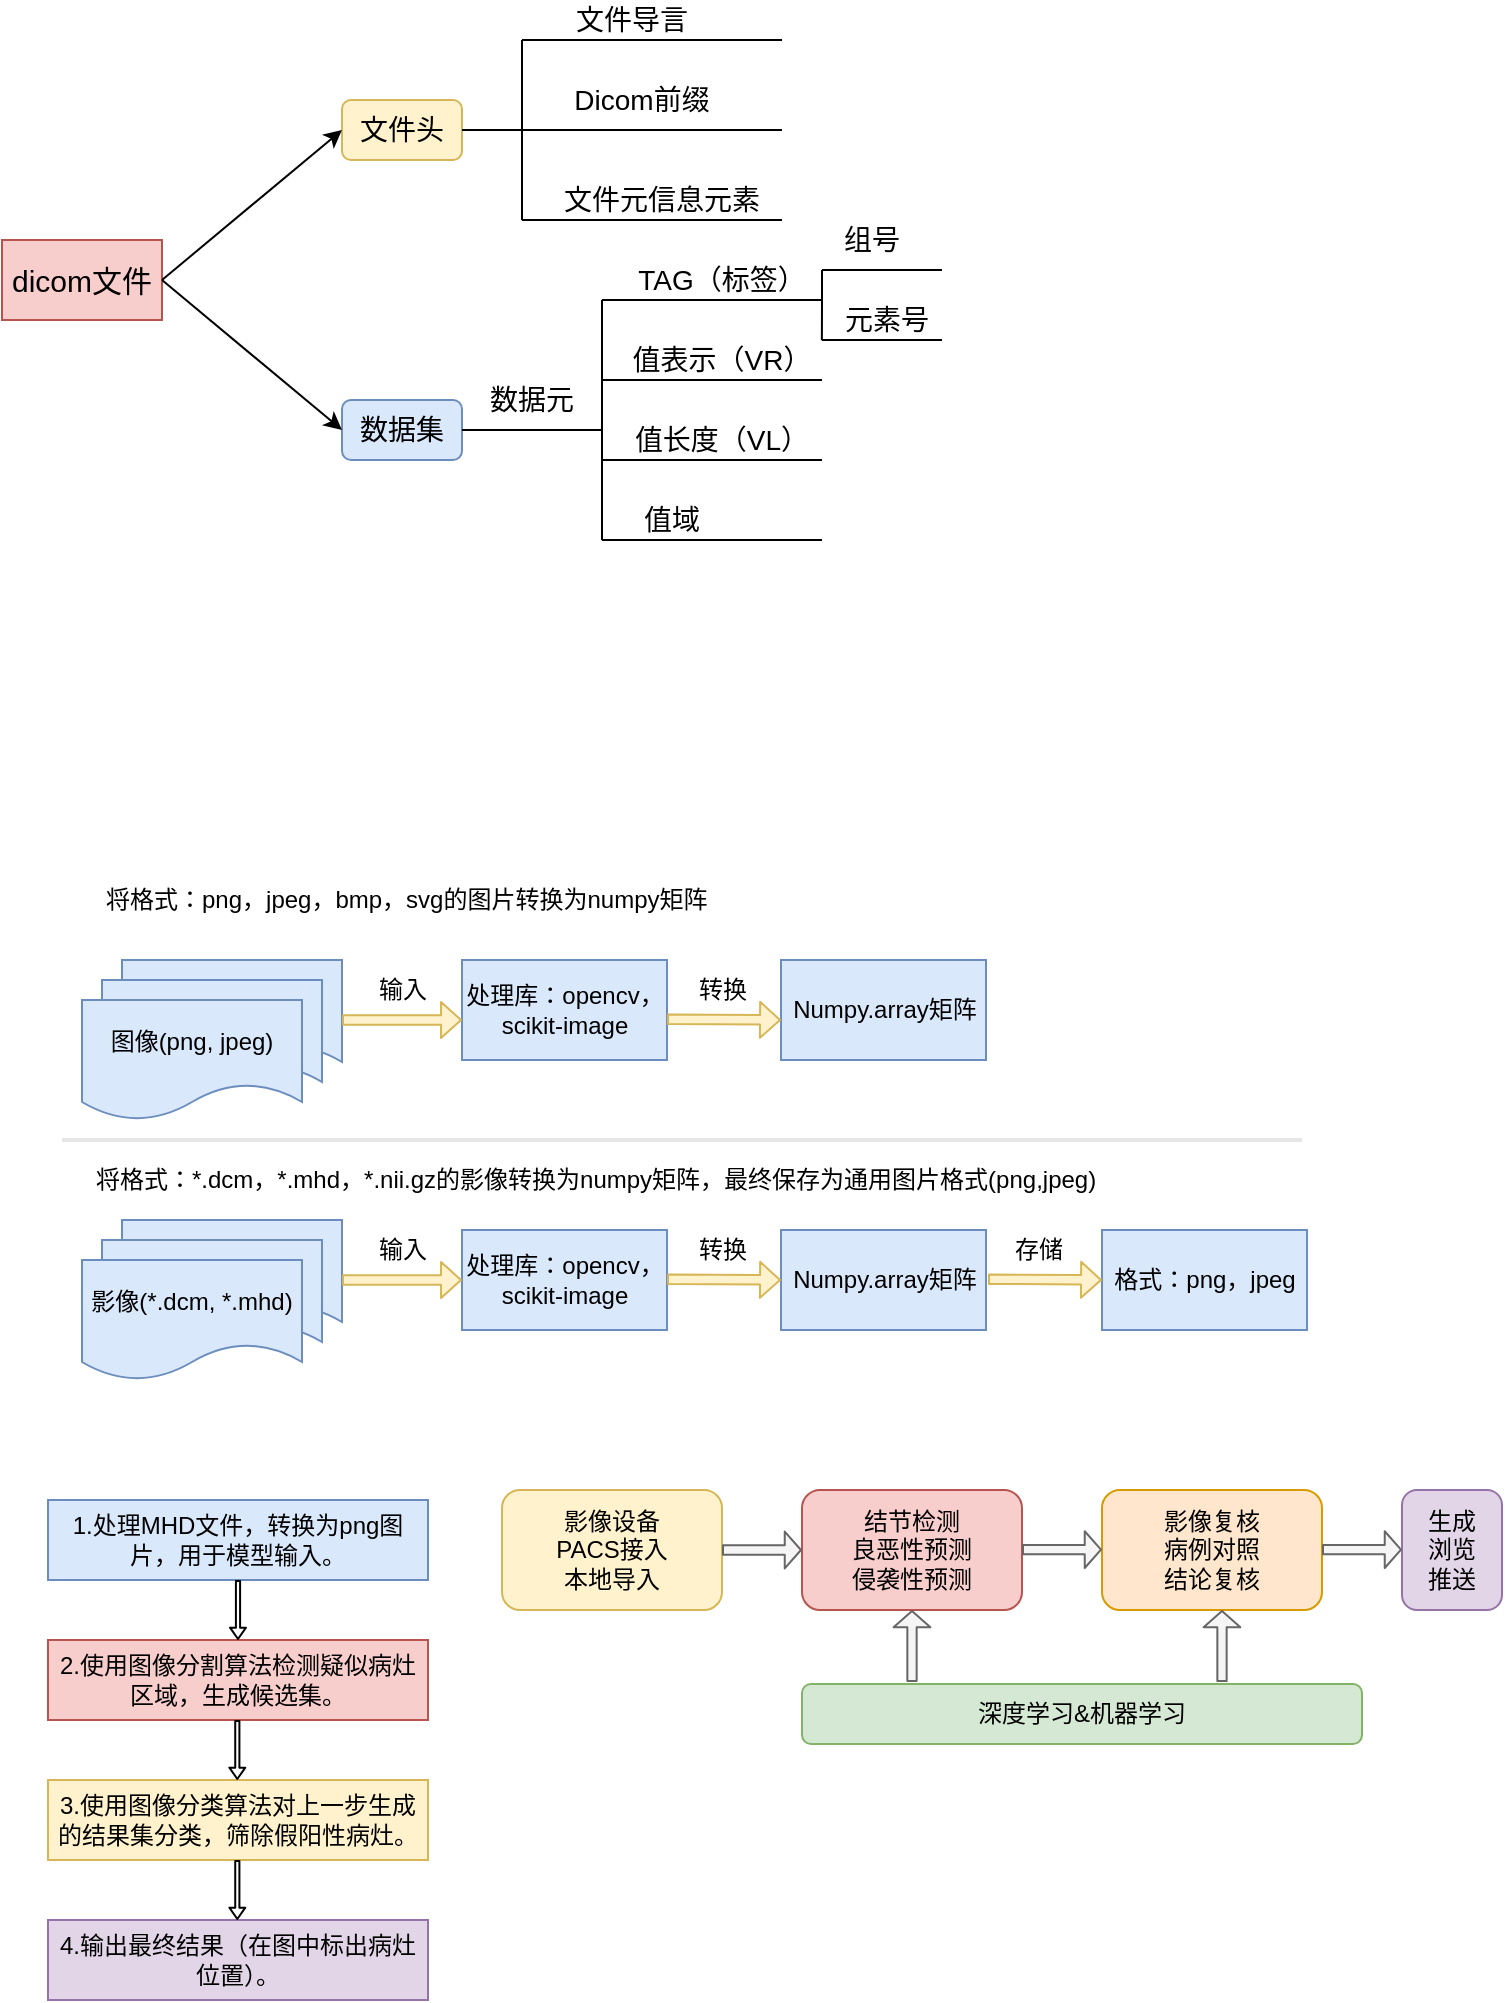 <mxfile version="15.3.1" type="github">
  <diagram id="MWwCbxop2y0VMCHe68bo" name="Page-1">
    <mxGraphModel dx="2703" dy="1846" grid="0" gridSize="10" guides="1" tooltips="1" connect="1" arrows="1" fold="1" page="0" pageScale="1" pageWidth="2336" pageHeight="1654" math="0" shadow="0">
      <root>
        <mxCell id="0" />
        <mxCell id="1" parent="0" />
        <mxCell id="Jd560P1QfWbewZKe6wbI-2" value="&lt;font style=&quot;font-size: 15px&quot;&gt;dicom文件&lt;/font&gt;" style="rounded=0;whiteSpace=wrap;html=1;fillColor=#f8cecc;strokeColor=#b85450;" parent="1" vertex="1">
          <mxGeometry x="270" y="250" width="80" height="40" as="geometry" />
        </mxCell>
        <mxCell id="Jd560P1QfWbewZKe6wbI-3" value="&lt;font style=&quot;font-size: 14px&quot;&gt;文件头&lt;/font&gt;" style="rounded=1;whiteSpace=wrap;html=1;fillColor=#fff2cc;strokeColor=#d6b656;" parent="1" vertex="1">
          <mxGeometry x="440" y="180" width="60" height="30" as="geometry" />
        </mxCell>
        <mxCell id="Jd560P1QfWbewZKe6wbI-4" value="&lt;font style=&quot;font-size: 14px&quot;&gt;数据集&lt;/font&gt;" style="rounded=1;whiteSpace=wrap;html=1;fillColor=#dae8fc;strokeColor=#6c8ebf;" parent="1" vertex="1">
          <mxGeometry x="440" y="330" width="60" height="30" as="geometry" />
        </mxCell>
        <mxCell id="Jd560P1QfWbewZKe6wbI-6" value="" style="endArrow=classic;html=1;exitX=1;exitY=0.5;exitDx=0;exitDy=0;entryX=0;entryY=0.5;entryDx=0;entryDy=0;" parent="1" source="Jd560P1QfWbewZKe6wbI-2" target="Jd560P1QfWbewZKe6wbI-3" edge="1">
          <mxGeometry width="50" height="50" relative="1" as="geometry">
            <mxPoint x="660" y="450" as="sourcePoint" />
            <mxPoint x="710" y="400" as="targetPoint" />
          </mxGeometry>
        </mxCell>
        <mxCell id="Jd560P1QfWbewZKe6wbI-7" value="" style="endArrow=classic;html=1;exitX=1;exitY=0.5;exitDx=0;exitDy=0;entryX=0;entryY=0.5;entryDx=0;entryDy=0;" parent="1" source="Jd560P1QfWbewZKe6wbI-2" target="Jd560P1QfWbewZKe6wbI-4" edge="1">
          <mxGeometry width="50" height="50" relative="1" as="geometry">
            <mxPoint x="660" y="450" as="sourcePoint" />
            <mxPoint x="710" y="400" as="targetPoint" />
          </mxGeometry>
        </mxCell>
        <mxCell id="Jd560P1QfWbewZKe6wbI-8" value="&lt;font style=&quot;font-size: 14px&quot;&gt;文件导言&lt;/font&gt;" style="text;html=1;strokeColor=none;fillColor=none;align=center;verticalAlign=middle;whiteSpace=wrap;rounded=0;" parent="1" vertex="1">
          <mxGeometry x="550" y="130" width="70" height="20" as="geometry" />
        </mxCell>
        <mxCell id="Jd560P1QfWbewZKe6wbI-9" value="&lt;font style=&quot;font-size: 14px&quot;&gt;Dicom前缀&lt;/font&gt;" style="text;html=1;strokeColor=none;fillColor=none;align=center;verticalAlign=middle;whiteSpace=wrap;rounded=0;" parent="1" vertex="1">
          <mxGeometry x="550" y="170" width="80" height="20" as="geometry" />
        </mxCell>
        <mxCell id="Jd560P1QfWbewZKe6wbI-10" value="&lt;font style=&quot;font-size: 14px&quot;&gt;文件元信息元素&lt;/font&gt;" style="text;html=1;strokeColor=none;fillColor=none;align=center;verticalAlign=middle;whiteSpace=wrap;rounded=0;" parent="1" vertex="1">
          <mxGeometry x="550" y="220" width="100" height="20" as="geometry" />
        </mxCell>
        <mxCell id="Jd560P1QfWbewZKe6wbI-11" value="" style="endArrow=none;html=1;exitX=1;exitY=0.5;exitDx=0;exitDy=0;" parent="1" source="Jd560P1QfWbewZKe6wbI-3" edge="1">
          <mxGeometry width="50" height="50" relative="1" as="geometry">
            <mxPoint x="660" y="420" as="sourcePoint" />
            <mxPoint x="660" y="195" as="targetPoint" />
          </mxGeometry>
        </mxCell>
        <mxCell id="Jd560P1QfWbewZKe6wbI-12" value="" style="endArrow=none;html=1;" parent="1" edge="1">
          <mxGeometry width="50" height="50" relative="1" as="geometry">
            <mxPoint x="530" y="240" as="sourcePoint" />
            <mxPoint x="530" y="150" as="targetPoint" />
          </mxGeometry>
        </mxCell>
        <mxCell id="Jd560P1QfWbewZKe6wbI-13" value="" style="endArrow=none;html=1;" parent="1" edge="1">
          <mxGeometry width="50" height="50" relative="1" as="geometry">
            <mxPoint x="530" y="150" as="sourcePoint" />
            <mxPoint x="660" y="150" as="targetPoint" />
          </mxGeometry>
        </mxCell>
        <mxCell id="Jd560P1QfWbewZKe6wbI-14" value="" style="endArrow=none;html=1;" parent="1" edge="1">
          <mxGeometry width="50" height="50" relative="1" as="geometry">
            <mxPoint x="530" y="240" as="sourcePoint" />
            <mxPoint x="660" y="240" as="targetPoint" />
          </mxGeometry>
        </mxCell>
        <mxCell id="Jd560P1QfWbewZKe6wbI-16" value="&lt;font style=&quot;font-size: 14px&quot;&gt;数据元&lt;/font&gt;" style="text;html=1;strokeColor=none;fillColor=none;align=center;verticalAlign=middle;whiteSpace=wrap;rounded=0;" parent="1" vertex="1">
          <mxGeometry x="510" y="320" width="50" height="20" as="geometry" />
        </mxCell>
        <mxCell id="Jd560P1QfWbewZKe6wbI-17" value="" style="endArrow=none;html=1;exitX=1;exitY=0.5;exitDx=0;exitDy=0;" parent="1" source="Jd560P1QfWbewZKe6wbI-4" edge="1">
          <mxGeometry width="50" height="50" relative="1" as="geometry">
            <mxPoint x="660" y="420" as="sourcePoint" />
            <mxPoint x="570" y="345" as="targetPoint" />
          </mxGeometry>
        </mxCell>
        <mxCell id="Jd560P1QfWbewZKe6wbI-18" value="" style="endArrow=none;html=1;" parent="1" edge="1">
          <mxGeometry width="50" height="50" relative="1" as="geometry">
            <mxPoint x="570" y="400" as="sourcePoint" />
            <mxPoint x="570" y="280" as="targetPoint" />
          </mxGeometry>
        </mxCell>
        <mxCell id="Jd560P1QfWbewZKe6wbI-19" value="" style="endArrow=none;html=1;" parent="1" edge="1">
          <mxGeometry width="50" height="50" relative="1" as="geometry">
            <mxPoint x="570" y="280" as="sourcePoint" />
            <mxPoint x="680" y="280" as="targetPoint" />
          </mxGeometry>
        </mxCell>
        <mxCell id="Jd560P1QfWbewZKe6wbI-20" value="&lt;font style=&quot;font-size: 14px&quot;&gt;TAG（标签）&lt;/font&gt;" style="text;html=1;strokeColor=none;fillColor=none;align=center;verticalAlign=middle;whiteSpace=wrap;rounded=0;" parent="1" vertex="1">
          <mxGeometry x="580" y="260" width="100" height="20" as="geometry" />
        </mxCell>
        <mxCell id="Jd560P1QfWbewZKe6wbI-22" value="" style="endArrow=none;html=1;" parent="1" edge="1">
          <mxGeometry width="50" height="50" relative="1" as="geometry">
            <mxPoint x="570" y="320" as="sourcePoint" />
            <mxPoint x="680" y="320" as="targetPoint" />
          </mxGeometry>
        </mxCell>
        <mxCell id="Jd560P1QfWbewZKe6wbI-23" value="&lt;font style=&quot;font-size: 14px&quot;&gt;值表示（VR）&lt;/font&gt;" style="text;html=1;strokeColor=none;fillColor=none;align=center;verticalAlign=middle;whiteSpace=wrap;rounded=0;" parent="1" vertex="1">
          <mxGeometry x="570" y="300" width="120" height="20" as="geometry" />
        </mxCell>
        <mxCell id="Jd560P1QfWbewZKe6wbI-24" value="" style="endArrow=none;html=1;" parent="1" edge="1">
          <mxGeometry width="50" height="50" relative="1" as="geometry">
            <mxPoint x="570" y="360" as="sourcePoint" />
            <mxPoint x="680" y="360" as="targetPoint" />
          </mxGeometry>
        </mxCell>
        <mxCell id="Jd560P1QfWbewZKe6wbI-25" value="&lt;font style=&quot;font-size: 14px&quot;&gt;值长度（VL）&lt;/font&gt;" style="text;html=1;strokeColor=none;fillColor=none;align=center;verticalAlign=middle;whiteSpace=wrap;rounded=0;" parent="1" vertex="1">
          <mxGeometry x="575" y="340" width="110" height="20" as="geometry" />
        </mxCell>
        <mxCell id="Jd560P1QfWbewZKe6wbI-26" value="" style="endArrow=none;html=1;" parent="1" edge="1">
          <mxGeometry width="50" height="50" relative="1" as="geometry">
            <mxPoint x="570" y="400" as="sourcePoint" />
            <mxPoint x="680" y="400" as="targetPoint" />
          </mxGeometry>
        </mxCell>
        <mxCell id="Jd560P1QfWbewZKe6wbI-27" value="&lt;font style=&quot;font-size: 14px&quot;&gt;值域&lt;/font&gt;" style="text;html=1;strokeColor=none;fillColor=none;align=center;verticalAlign=middle;whiteSpace=wrap;rounded=0;" parent="1" vertex="1">
          <mxGeometry x="575" y="380" width="60" height="20" as="geometry" />
        </mxCell>
        <mxCell id="Jd560P1QfWbewZKe6wbI-28" value="" style="endArrow=none;html=1;" parent="1" edge="1">
          <mxGeometry width="50" height="50" relative="1" as="geometry">
            <mxPoint x="680" y="300" as="sourcePoint" />
            <mxPoint x="740" y="300" as="targetPoint" />
          </mxGeometry>
        </mxCell>
        <mxCell id="Jd560P1QfWbewZKe6wbI-29" value="" style="endArrow=none;html=1;" parent="1" edge="1">
          <mxGeometry width="50" height="50" relative="1" as="geometry">
            <mxPoint x="680" y="265" as="sourcePoint" />
            <mxPoint x="740" y="265" as="targetPoint" />
          </mxGeometry>
        </mxCell>
        <mxCell id="Jd560P1QfWbewZKe6wbI-30" value="" style="endArrow=none;html=1;entryX=1;entryY=0.25;entryDx=0;entryDy=0;exitX=0.916;exitY=0.007;exitDx=0;exitDy=0;exitPerimeter=0;" parent="1" source="Jd560P1QfWbewZKe6wbI-23" target="Jd560P1QfWbewZKe6wbI-20" edge="1">
          <mxGeometry width="50" height="50" relative="1" as="geometry">
            <mxPoint x="680" y="298" as="sourcePoint" />
            <mxPoint x="680" y="270" as="targetPoint" />
            <Array as="points">
              <mxPoint x="680" y="290" />
            </Array>
          </mxGeometry>
        </mxCell>
        <mxCell id="Jd560P1QfWbewZKe6wbI-31" value="&lt;font style=&quot;font-size: 14px&quot;&gt;组号&lt;/font&gt;" style="text;html=1;strokeColor=none;fillColor=none;align=center;verticalAlign=middle;whiteSpace=wrap;rounded=0;" parent="1" vertex="1">
          <mxGeometry x="685" y="240" width="40" height="20" as="geometry" />
        </mxCell>
        <mxCell id="Jd560P1QfWbewZKe6wbI-32" value="&lt;font style=&quot;font-size: 14px&quot;&gt;元素号&lt;/font&gt;" style="text;html=1;strokeColor=none;fillColor=none;align=center;verticalAlign=middle;whiteSpace=wrap;rounded=0;" parent="1" vertex="1">
          <mxGeometry x="690" y="280" width="45" height="20" as="geometry" />
        </mxCell>
        <mxCell id="lEhJyzqjpE_s5oZcJw1o-1" value="影像设备&lt;br&gt;PACS接入&lt;br&gt;本地导入" style="rounded=1;whiteSpace=wrap;html=1;fillColor=#fff2cc;strokeColor=#d6b656;" parent="1" vertex="1">
          <mxGeometry x="520" y="875" width="110" height="60" as="geometry" />
        </mxCell>
        <mxCell id="lEhJyzqjpE_s5oZcJw1o-2" value="结节检测&lt;br&gt;良恶性预测&lt;br&gt;侵袭性预测" style="rounded=1;whiteSpace=wrap;html=1;fillColor=#f8cecc;strokeColor=#b85450;" parent="1" vertex="1">
          <mxGeometry x="670" y="875" width="110" height="60" as="geometry" />
        </mxCell>
        <mxCell id="lEhJyzqjpE_s5oZcJw1o-5" value="影像复核&lt;br&gt;病例对照&lt;br&gt;结论复核" style="rounded=1;whiteSpace=wrap;html=1;fillColor=#ffe6cc;strokeColor=#d79b00;" parent="1" vertex="1">
          <mxGeometry x="820" y="875" width="110" height="60" as="geometry" />
        </mxCell>
        <mxCell id="lEhJyzqjpE_s5oZcJw1o-6" value="生成&lt;br&gt;浏览&lt;br&gt;推送" style="rounded=1;whiteSpace=wrap;html=1;fillColor=#e1d5e7;strokeColor=#9673a6;" parent="1" vertex="1">
          <mxGeometry x="970" y="875" width="50" height="60" as="geometry" />
        </mxCell>
        <mxCell id="lEhJyzqjpE_s5oZcJw1o-7" value="深度学习&amp;amp;机器学习" style="rounded=1;whiteSpace=wrap;html=1;fillColor=#d5e8d4;strokeColor=#82b366;" parent="1" vertex="1">
          <mxGeometry x="670" y="972" width="280" height="30" as="geometry" />
        </mxCell>
        <mxCell id="lEhJyzqjpE_s5oZcJw1o-8" value="" style="shape=flexArrow;endArrow=classic;html=1;exitX=1;exitY=0.5;exitDx=0;exitDy=0;entryX=0;entryY=0.5;entryDx=0;entryDy=0;width=4.651;endSize=2.376;endWidth=12.732;fillColor=#f5f5f5;strokeColor=#666666;" parent="1" source="lEhJyzqjpE_s5oZcJw1o-1" target="lEhJyzqjpE_s5oZcJw1o-2" edge="1">
          <mxGeometry width="50" height="50" relative="1" as="geometry">
            <mxPoint x="800" y="995" as="sourcePoint" />
            <mxPoint x="850" y="945" as="targetPoint" />
          </mxGeometry>
        </mxCell>
        <mxCell id="lEhJyzqjpE_s5oZcJw1o-13" value="" style="shape=flexArrow;endArrow=classic;html=1;exitX=1;exitY=0.5;exitDx=0;exitDy=0;entryX=0;entryY=0.5;entryDx=0;entryDy=0;width=4.651;endSize=2.376;endWidth=12.732;fillColor=#f5f5f5;strokeColor=#666666;" parent="1" edge="1">
          <mxGeometry width="50" height="50" relative="1" as="geometry">
            <mxPoint x="930" y="904.8" as="sourcePoint" />
            <mxPoint x="970" y="904.8" as="targetPoint" />
          </mxGeometry>
        </mxCell>
        <mxCell id="lEhJyzqjpE_s5oZcJw1o-14" value="" style="shape=flexArrow;endArrow=classic;html=1;exitX=1;exitY=0.5;exitDx=0;exitDy=0;entryX=0;entryY=0.5;entryDx=0;entryDy=0;width=4.651;endSize=2.376;endWidth=12.732;fillColor=#f5f5f5;strokeColor=#666666;" parent="1" edge="1">
          <mxGeometry width="50" height="50" relative="1" as="geometry">
            <mxPoint x="780" y="904.8" as="sourcePoint" />
            <mxPoint x="820" y="904.8" as="targetPoint" />
          </mxGeometry>
        </mxCell>
        <mxCell id="lEhJyzqjpE_s5oZcJw1o-15" value="" style="shape=flexArrow;endArrow=classic;html=1;entryX=0;entryY=0.5;entryDx=0;entryDy=0;width=4.651;endSize=2.376;endWidth=12.732;fillColor=#f5f5f5;strokeColor=#666666;" parent="1" edge="1">
          <mxGeometry width="50" height="50" relative="1" as="geometry">
            <mxPoint x="880" y="971" as="sourcePoint" />
            <mxPoint x="880" y="935" as="targetPoint" />
            <Array as="points">
              <mxPoint x="880" y="935" />
            </Array>
          </mxGeometry>
        </mxCell>
        <mxCell id="lEhJyzqjpE_s5oZcJw1o-16" value="" style="shape=flexArrow;endArrow=classic;html=1;entryX=0.5;entryY=1;entryDx=0;entryDy=0;width=4.651;endSize=2.376;endWidth=12.732;fillColor=#f5f5f5;strokeColor=#666666;" parent="1" target="lEhJyzqjpE_s5oZcJw1o-2" edge="1">
          <mxGeometry width="50" height="50" relative="1" as="geometry">
            <mxPoint x="725" y="971" as="sourcePoint" />
            <mxPoint x="741" y="971" as="targetPoint" />
          </mxGeometry>
        </mxCell>
        <mxCell id="lEhJyzqjpE_s5oZcJw1o-18" value="图像(png, jpeg)" style="shape=document;whiteSpace=wrap;html=1;boundedLbl=1;fillColor=#dae8fc;strokeColor=#6c8ebf;" parent="1" vertex="1">
          <mxGeometry x="330" y="740" width="110" height="60" as="geometry" />
        </mxCell>
        <mxCell id="lEhJyzqjpE_s5oZcJw1o-19" value="图像(png, jpeg)" style="shape=document;whiteSpace=wrap;html=1;boundedLbl=1;fillColor=#dae8fc;strokeColor=#6c8ebf;" parent="1" vertex="1">
          <mxGeometry x="320" y="750" width="110" height="60" as="geometry" />
        </mxCell>
        <mxCell id="lEhJyzqjpE_s5oZcJw1o-20" value="影像(*.dcm, *.mhd)" style="shape=document;whiteSpace=wrap;html=1;boundedLbl=1;fillColor=#dae8fc;strokeColor=#6c8ebf;" parent="1" vertex="1">
          <mxGeometry x="310" y="760" width="110" height="60" as="geometry" />
        </mxCell>
        <mxCell id="lEhJyzqjpE_s5oZcJw1o-21" value="处理库：opencv，&lt;br&gt;scikit-image" style="rounded=0;whiteSpace=wrap;html=1;fillColor=#dae8fc;strokeColor=#6c8ebf;" parent="1" vertex="1">
          <mxGeometry x="500" y="745" width="102.5" height="50" as="geometry" />
        </mxCell>
        <mxCell id="lEhJyzqjpE_s5oZcJw1o-23" value="Numpy.array矩阵" style="rounded=0;whiteSpace=wrap;html=1;fillColor=#dae8fc;strokeColor=#6c8ebf;" parent="1" vertex="1">
          <mxGeometry x="659.5" y="745" width="102.5" height="50" as="geometry" />
        </mxCell>
        <mxCell id="lEhJyzqjpE_s5oZcJw1o-24" value="格式：png，jpeg" style="rounded=0;whiteSpace=wrap;html=1;fillColor=#dae8fc;strokeColor=#6c8ebf;" parent="1" vertex="1">
          <mxGeometry x="820" y="745" width="102.5" height="50" as="geometry" />
        </mxCell>
        <mxCell id="lEhJyzqjpE_s5oZcJw1o-25" value="" style="shape=flexArrow;endArrow=classic;html=1;entryX=0;entryY=0.5;entryDx=0;entryDy=0;width=4.722;endSize=2.992;endWidth=12.299;fillColor=#fff2cc;strokeColor=#d6b656;" parent="1" target="lEhJyzqjpE_s5oZcJw1o-21" edge="1">
          <mxGeometry width="50" height="50" relative="1" as="geometry">
            <mxPoint x="440" y="770" as="sourcePoint" />
            <mxPoint x="630" y="840" as="targetPoint" />
          </mxGeometry>
        </mxCell>
        <mxCell id="lEhJyzqjpE_s5oZcJw1o-26" value="输入" style="text;html=1;align=center;verticalAlign=middle;resizable=0;points=[];autosize=1;strokeColor=none;fillColor=none;" parent="1" vertex="1">
          <mxGeometry x="450" y="745" width="40" height="20" as="geometry" />
        </mxCell>
        <mxCell id="lEhJyzqjpE_s5oZcJw1o-27" value="" style="shape=flexArrow;endArrow=classic;html=1;entryX=0;entryY=0.5;entryDx=0;entryDy=0;width=4.722;endSize=2.992;endWidth=12.299;fillColor=#fff2cc;strokeColor=#d6b656;" parent="1" target="lEhJyzqjpE_s5oZcJw1o-23" edge="1">
          <mxGeometry width="50" height="50" relative="1" as="geometry">
            <mxPoint x="602.5" y="769.58" as="sourcePoint" />
            <mxPoint x="652.5" y="769.58" as="targetPoint" />
          </mxGeometry>
        </mxCell>
        <mxCell id="lEhJyzqjpE_s5oZcJw1o-28" value="" style="shape=flexArrow;endArrow=classic;html=1;entryX=0;entryY=0.5;entryDx=0;entryDy=0;width=4.722;endSize=2.992;endWidth=12.299;fillColor=#fff2cc;strokeColor=#d6b656;" parent="1" edge="1">
          <mxGeometry width="50" height="50" relative="1" as="geometry">
            <mxPoint x="763" y="769.58" as="sourcePoint" />
            <mxPoint x="820" y="770" as="targetPoint" />
          </mxGeometry>
        </mxCell>
        <mxCell id="lEhJyzqjpE_s5oZcJw1o-29" value="转换" style="text;html=1;align=center;verticalAlign=middle;resizable=0;points=[];autosize=1;strokeColor=none;fillColor=none;" parent="1" vertex="1">
          <mxGeometry x="610" y="745" width="40" height="20" as="geometry" />
        </mxCell>
        <mxCell id="lEhJyzqjpE_s5oZcJw1o-30" value="存储" style="text;html=1;align=center;verticalAlign=middle;resizable=0;points=[];autosize=1;strokeColor=none;fillColor=none;" parent="1" vertex="1">
          <mxGeometry x="768" y="745" width="40" height="20" as="geometry" />
        </mxCell>
        <mxCell id="lEhJyzqjpE_s5oZcJw1o-32" value="图像(png, jpeg)" style="shape=document;whiteSpace=wrap;html=1;boundedLbl=1;fillColor=#dae8fc;strokeColor=#6c8ebf;" parent="1" vertex="1">
          <mxGeometry x="330" y="610" width="110" height="60" as="geometry" />
        </mxCell>
        <mxCell id="lEhJyzqjpE_s5oZcJw1o-33" value="图像(png, jpeg)" style="shape=document;whiteSpace=wrap;html=1;boundedLbl=1;fillColor=#dae8fc;strokeColor=#6c8ebf;" parent="1" vertex="1">
          <mxGeometry x="320" y="620" width="110" height="60" as="geometry" />
        </mxCell>
        <mxCell id="lEhJyzqjpE_s5oZcJw1o-34" value="图像(png, jpeg)" style="shape=document;whiteSpace=wrap;html=1;boundedLbl=1;fillColor=#dae8fc;strokeColor=#6c8ebf;" parent="1" vertex="1">
          <mxGeometry x="310" y="630" width="110" height="60" as="geometry" />
        </mxCell>
        <mxCell id="lEhJyzqjpE_s5oZcJw1o-35" value="处理库：opencv，&lt;br&gt;scikit-image" style="rounded=0;whiteSpace=wrap;html=1;fillColor=#dae8fc;strokeColor=#6c8ebf;" parent="1" vertex="1">
          <mxGeometry x="500" y="610" width="102.5" height="50" as="geometry" />
        </mxCell>
        <mxCell id="lEhJyzqjpE_s5oZcJw1o-36" value="Numpy.array矩阵" style="rounded=0;whiteSpace=wrap;html=1;fillColor=#dae8fc;strokeColor=#6c8ebf;" parent="1" vertex="1">
          <mxGeometry x="659.5" y="610" width="102.5" height="50" as="geometry" />
        </mxCell>
        <mxCell id="lEhJyzqjpE_s5oZcJw1o-37" value="" style="shape=flexArrow;endArrow=classic;html=1;entryX=0;entryY=0.5;entryDx=0;entryDy=0;width=4.722;endSize=2.992;endWidth=12.299;fillColor=#fff2cc;strokeColor=#d6b656;" parent="1" edge="1">
          <mxGeometry width="50" height="50" relative="1" as="geometry">
            <mxPoint x="440" y="640" as="sourcePoint" />
            <mxPoint x="500" y="640" as="targetPoint" />
          </mxGeometry>
        </mxCell>
        <mxCell id="lEhJyzqjpE_s5oZcJw1o-38" value="输入" style="text;html=1;align=center;verticalAlign=middle;resizable=0;points=[];autosize=1;strokeColor=none;fillColor=none;" parent="1" vertex="1">
          <mxGeometry x="450" y="615" width="40" height="20" as="geometry" />
        </mxCell>
        <mxCell id="lEhJyzqjpE_s5oZcJw1o-40" value="" style="shape=flexArrow;endArrow=classic;html=1;entryX=0;entryY=0.5;entryDx=0;entryDy=0;width=4.722;endSize=2.992;endWidth=12.299;fillColor=#fff2cc;strokeColor=#d6b656;" parent="1" edge="1">
          <mxGeometry width="50" height="50" relative="1" as="geometry">
            <mxPoint x="602.5" y="639.58" as="sourcePoint" />
            <mxPoint x="659.5" y="640" as="targetPoint" />
          </mxGeometry>
        </mxCell>
        <mxCell id="lEhJyzqjpE_s5oZcJw1o-41" value="转换" style="text;html=1;align=center;verticalAlign=middle;resizable=0;points=[];autosize=1;strokeColor=none;fillColor=none;" parent="1" vertex="1">
          <mxGeometry x="610" y="615" width="40" height="20" as="geometry" />
        </mxCell>
        <mxCell id="lEhJyzqjpE_s5oZcJw1o-42" value="将格式：png，jpeg，bmp，svg的图片转换为numpy矩阵" style="text;html=1;strokeColor=none;fillColor=none;align=left;verticalAlign=middle;whiteSpace=wrap;rounded=0;" parent="1" vertex="1">
          <mxGeometry x="320" y="570" width="500" height="20" as="geometry" />
        </mxCell>
        <mxCell id="lEhJyzqjpE_s5oZcJw1o-43" value="将格式：*.dcm，*.mhd，*.nii.gz的影像转换为numpy矩阵，最终保存为通用图片格式(png,jpeg)" style="text;html=1;strokeColor=none;fillColor=none;align=left;verticalAlign=middle;whiteSpace=wrap;rounded=0;" parent="1" vertex="1">
          <mxGeometry x="315" y="710" width="540" height="20" as="geometry" />
        </mxCell>
        <mxCell id="lEhJyzqjpE_s5oZcJw1o-44" value="" style="endArrow=none;html=1;strokeWidth=2;strokeColor=#E6E6E6;" parent="1" edge="1">
          <mxGeometry width="50" height="50" relative="1" as="geometry">
            <mxPoint x="300" y="700" as="sourcePoint" />
            <mxPoint x="920" y="700" as="targetPoint" />
          </mxGeometry>
        </mxCell>
        <mxCell id="lEhJyzqjpE_s5oZcJw1o-56" value="1.处理MHD文件，转换为png图片，用于模型输入。" style="rounded=0;whiteSpace=wrap;html=1;strokeWidth=1;fillColor=#dae8fc;strokeColor=#6c8ebf;" parent="1" vertex="1">
          <mxGeometry x="293" y="880" width="190" height="40" as="geometry" />
        </mxCell>
        <mxCell id="lEhJyzqjpE_s5oZcJw1o-57" value="2.使用图像分割算法检测疑似病灶区域，生成候选集。" style="rounded=0;whiteSpace=wrap;html=1;strokeWidth=1;fillColor=#f8cecc;strokeColor=#b85450;" parent="1" vertex="1">
          <mxGeometry x="293" y="950" width="190" height="40" as="geometry" />
        </mxCell>
        <mxCell id="lEhJyzqjpE_s5oZcJw1o-58" value="3.使用图像分类算法对上一步生成的结果集分类，筛除假阳性病灶。" style="rounded=0;whiteSpace=wrap;html=1;strokeWidth=1;fillColor=#fff2cc;strokeColor=#d6b656;" parent="1" vertex="1">
          <mxGeometry x="293" y="1020" width="190" height="40" as="geometry" />
        </mxCell>
        <mxCell id="lEhJyzqjpE_s5oZcJw1o-59" value="4.输出最终结果（在图中标出病灶位置）。" style="rounded=0;whiteSpace=wrap;html=1;strokeWidth=1;fillColor=#e1d5e7;strokeColor=#9673a6;" parent="1" vertex="1">
          <mxGeometry x="293" y="1090" width="190" height="40" as="geometry" />
        </mxCell>
        <mxCell id="lEhJyzqjpE_s5oZcJw1o-63" value="" style="shape=flexArrow;endArrow=classic;html=1;strokeColor=#000000;strokeWidth=1;endWidth=4.862;endSize=1.551;width=2.093;" parent="1" source="lEhJyzqjpE_s5oZcJw1o-56" target="lEhJyzqjpE_s5oZcJw1o-57" edge="1">
          <mxGeometry width="50" height="50" relative="1" as="geometry">
            <mxPoint x="383" y="1040" as="sourcePoint" />
            <mxPoint x="433" y="990" as="targetPoint" />
          </mxGeometry>
        </mxCell>
        <mxCell id="lEhJyzqjpE_s5oZcJw1o-64" value="" style="shape=flexArrow;endArrow=classic;html=1;strokeColor=#000000;strokeWidth=1;endWidth=4.862;endSize=1.551;width=2.093;" parent="1" edge="1">
          <mxGeometry width="50" height="50" relative="1" as="geometry">
            <mxPoint x="387.66" y="990" as="sourcePoint" />
            <mxPoint x="387.66" y="1020" as="targetPoint" />
          </mxGeometry>
        </mxCell>
        <mxCell id="lEhJyzqjpE_s5oZcJw1o-65" value="" style="shape=flexArrow;endArrow=classic;html=1;strokeColor=#000000;strokeWidth=1;endWidth=4.862;endSize=1.551;width=2.093;" parent="1" edge="1">
          <mxGeometry width="50" height="50" relative="1" as="geometry">
            <mxPoint x="387.66" y="1060" as="sourcePoint" />
            <mxPoint x="387.66" y="1090" as="targetPoint" />
          </mxGeometry>
        </mxCell>
      </root>
    </mxGraphModel>
  </diagram>
</mxfile>
